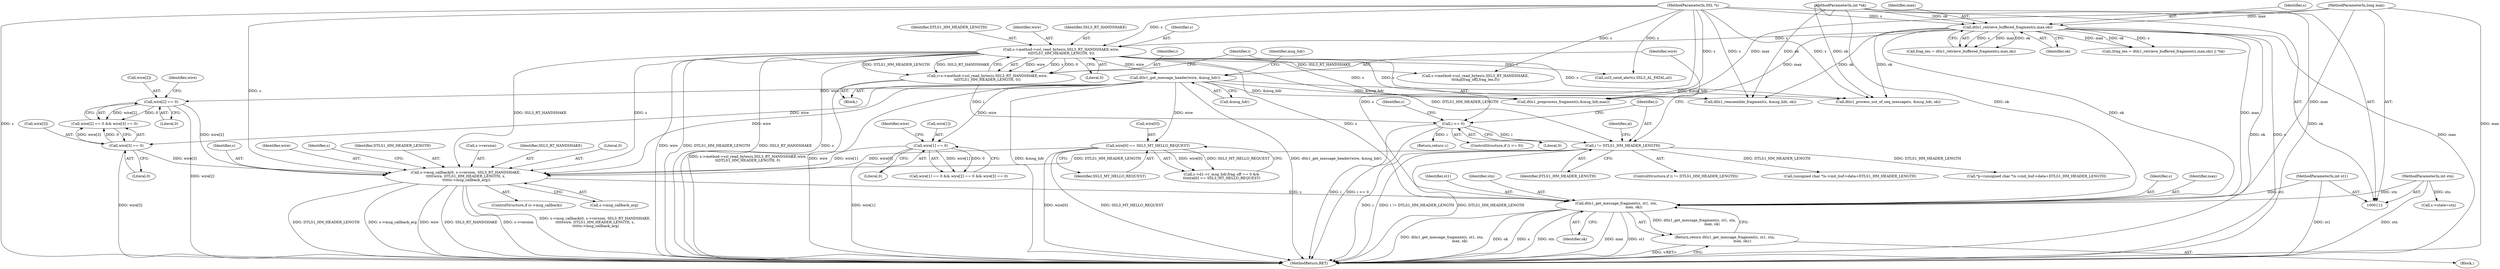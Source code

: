 digraph "0_openssl_d3152655d5319ce883c8e3ac4b99f8de4c59d846@pointer" {
"1000298" [label="(Call,dtls1_get_message_fragment(s, st1, stn,\n                               max, ok))"];
"1000141" [label="(Call,s->method->ssl_read_bytes(s,SSL3_RT_HANDSHAKE,wire,\n\t\tDTLS1_HM_HEADER_LENGTH, 0))"];
"1000130" [label="(Call,dtls1_retrieve_buffered_fragment(s,max,ok))"];
"1000113" [label="(MethodParameterIn,SSL *s)"];
"1000116" [label="(MethodParameterIn,long max)"];
"1000117" [label="(MethodParameterIn,int *ok)"];
"1000280" [label="(Call,s->msg_callback(0, s->version, SSL3_RT_HANDSHAKE, \n\t\t\t\t\twire, DTLS1_HM_HEADER_LENGTH, s, \n\t\t\t\t\ts->msg_callback_arg))"];
"1000259" [label="(Call,wire[1] == 0)"];
"1000175" [label="(Call,dtls1_get_message_header(wire, &msg_hdr))"];
"1000251" [label="(Call,wire[0] == SSL3_MT_HELLO_REQUEST)"];
"1000265" [label="(Call,wire[2] == 0)"];
"1000270" [label="(Call,wire[3] == 0)"];
"1000164" [label="(Call,i != DTLS1_HM_HEADER_LENGTH)"];
"1000148" [label="(Call,i <= 0)"];
"1000139" [label="(Call,i=s->method->ssl_read_bytes(s,SSL3_RT_HANDSHAKE,wire,\n\t\tDTLS1_HM_HEADER_LENGTH, 0))"];
"1000115" [label="(MethodParameterIn,int stn)"];
"1000114" [label="(MethodParameterIn,int st1)"];
"1000297" [label="(Return,return dtls1_get_message_fragment(s, st1, stn,\n                               max, ok);)"];
"1000300" [label="(Identifier,st1)"];
"1000301" [label="(Identifier,stn)"];
"1000346" [label="(Call,s->method->ssl_read_bytes(s,SSL3_RT_HANDSHAKE,\n\t\t\t&p[frag_off],frag_len,0))"];
"1000316" [label="(Call,dtls1_preprocess_fragment(s,&msg_hdr,max))"];
"1000281" [label="(Literal,0)"];
"1000146" [label="(Literal,0)"];
"1000260" [label="(Call,wire[1])"];
"1000177" [label="(Call,&msg_hdr)"];
"1000164" [label="(Call,i != DTLS1_HM_HEADER_LENGTH)"];
"1000139" [label="(Call,i=s->method->ssl_read_bytes(s,SSL3_RT_HANDSHAKE,wire,\n\t\tDTLS1_HM_HEADER_LENGTH, 0))"];
"1000401" [label="(Call,ssl3_send_alert(s,SSL3_AL_FATAL,al))"];
"1000276" [label="(ControlStructure,if (s->msg_callback))"];
"1000288" [label="(Identifier,s)"];
"1000176" [label="(Identifier,wire)"];
"1000299" [label="(Identifier,s)"];
"1000230" [label="(Call,dtls1_reassemble_fragment(s, &msg_hdr, ok))"];
"1000269" [label="(Literal,0)"];
"1000280" [label="(Call,s->msg_callback(0, s->version, SSL3_RT_HANDSHAKE, \n\t\t\t\t\twire, DTLS1_HM_HEADER_LENGTH, s, \n\t\t\t\t\ts->msg_callback_arg))"];
"1000183" [label="(Identifier,msg_hdr)"];
"1000169" [label="(Identifier,al)"];
"1000113" [label="(MethodParameterIn,SSL *s)"];
"1000116" [label="(MethodParameterIn,long max)"];
"1000251" [label="(Call,wire[0] == SSL3_MT_HELLO_REQUEST)"];
"1000275" [label="(Block,)"];
"1000114" [label="(MethodParameterIn,int st1)"];
"1000263" [label="(Literal,0)"];
"1000165" [label="(Identifier,i)"];
"1000274" [label="(Literal,0)"];
"1000166" [label="(Identifier,DTLS1_HM_HEADER_LENGTH)"];
"1000144" [label="(Identifier,wire)"];
"1000148" [label="(Call,i <= 0)"];
"1000322" [label="(Call,s->state=stn)"];
"1000270" [label="(Call,wire[3] == 0)"];
"1000118" [label="(Block,)"];
"1000266" [label="(Call,wire[2])"];
"1000303" [label="(Identifier,ok)"];
"1000272" [label="(Identifier,wire)"];
"1000163" [label="(ControlStructure,if (i != DTLS1_HM_HEADER_LENGTH))"];
"1000147" [label="(ControlStructure,if (i <= 0))"];
"1000128" [label="(Call,frag_len = dtls1_retrieve_buffered_fragment(s,max,ok))"];
"1000286" [label="(Identifier,wire)"];
"1000252" [label="(Call,wire[0])"];
"1000133" [label="(Identifier,ok)"];
"1000294" [label="(Identifier,s)"];
"1000154" [label="(Identifier,s)"];
"1000203" [label="(Call,dtls1_process_out_of_seq_message(s, &msg_hdr, ok))"];
"1000335" [label="(Call,(unsigned char *)s->init_buf->data+DTLS1_HM_HEADER_LENGTH)"];
"1000287" [label="(Identifier,DTLS1_HM_HEADER_LENGTH)"];
"1000271" [label="(Call,wire[3])"];
"1000131" [label="(Identifier,s)"];
"1000150" [label="(Literal,0)"];
"1000241" [label="(Call,s->d1->r_msg_hdr.frag_off == 0 &&\n\t\twire[0] == SSL3_MT_HELLO_REQUEST)"];
"1000264" [label="(Call,wire[2] == 0 && wire[3] == 0)"];
"1000267" [label="(Identifier,wire)"];
"1000115" [label="(MethodParameterIn,int stn)"];
"1000289" [label="(Call,s->msg_callback_arg)"];
"1000149" [label="(Identifier,i)"];
"1000143" [label="(Identifier,SSL3_RT_HANDSHAKE)"];
"1000302" [label="(Identifier,max)"];
"1000142" [label="(Identifier,s)"];
"1000417" [label="(MethodReturn,RET)"];
"1000265" [label="(Call,wire[2] == 0)"];
"1000130" [label="(Call,dtls1_retrieve_buffered_fragment(s,max,ok))"];
"1000282" [label="(Call,s->version)"];
"1000285" [label="(Identifier,SSL3_RT_HANDSHAKE)"];
"1000161" [label="(Return,return i;)"];
"1000132" [label="(Identifier,max)"];
"1000259" [label="(Call,wire[1] == 0)"];
"1000127" [label="(Call,(frag_len = dtls1_retrieve_buffered_fragment(s,max,ok)) || *ok)"];
"1000175" [label="(Call,dtls1_get_message_header(wire, &msg_hdr))"];
"1000141" [label="(Call,s->method->ssl_read_bytes(s,SSL3_RT_HANDSHAKE,wire,\n\t\tDTLS1_HM_HEADER_LENGTH, 0))"];
"1000297" [label="(Return,return dtls1_get_message_fragment(s, st1, stn,\n                               max, ok);)"];
"1000117" [label="(MethodParameterIn,int *ok)"];
"1000255" [label="(Identifier,SSL3_MT_HELLO_REQUEST)"];
"1000298" [label="(Call,dtls1_get_message_fragment(s, st1, stn,\n                               max, ok))"];
"1000333" [label="(Call,*p=(unsigned char *)s->init_buf->data+DTLS1_HM_HEADER_LENGTH)"];
"1000258" [label="(Call,wire[1] == 0 && wire[2] == 0 && wire[3] == 0)"];
"1000140" [label="(Identifier,i)"];
"1000145" [label="(Identifier,DTLS1_HM_HEADER_LENGTH)"];
"1000298" -> "1000297"  [label="AST: "];
"1000298" -> "1000303"  [label="CFG: "];
"1000299" -> "1000298"  [label="AST: "];
"1000300" -> "1000298"  [label="AST: "];
"1000301" -> "1000298"  [label="AST: "];
"1000302" -> "1000298"  [label="AST: "];
"1000303" -> "1000298"  [label="AST: "];
"1000297" -> "1000298"  [label="CFG: "];
"1000298" -> "1000417"  [label="DDG: dtls1_get_message_fragment(s, st1, stn,\n                               max, ok)"];
"1000298" -> "1000417"  [label="DDG: ok"];
"1000298" -> "1000417"  [label="DDG: s"];
"1000298" -> "1000417"  [label="DDG: stn"];
"1000298" -> "1000417"  [label="DDG: max"];
"1000298" -> "1000417"  [label="DDG: st1"];
"1000298" -> "1000297"  [label="DDG: dtls1_get_message_fragment(s, st1, stn,\n                               max, ok)"];
"1000141" -> "1000298"  [label="DDG: s"];
"1000280" -> "1000298"  [label="DDG: s"];
"1000113" -> "1000298"  [label="DDG: s"];
"1000130" -> "1000298"  [label="DDG: max"];
"1000130" -> "1000298"  [label="DDG: ok"];
"1000116" -> "1000298"  [label="DDG: max"];
"1000115" -> "1000298"  [label="DDG: stn"];
"1000117" -> "1000298"  [label="DDG: ok"];
"1000114" -> "1000298"  [label="DDG: st1"];
"1000141" -> "1000139"  [label="AST: "];
"1000141" -> "1000146"  [label="CFG: "];
"1000142" -> "1000141"  [label="AST: "];
"1000143" -> "1000141"  [label="AST: "];
"1000144" -> "1000141"  [label="AST: "];
"1000145" -> "1000141"  [label="AST: "];
"1000146" -> "1000141"  [label="AST: "];
"1000139" -> "1000141"  [label="CFG: "];
"1000141" -> "1000417"  [label="DDG: s"];
"1000141" -> "1000417"  [label="DDG: wire"];
"1000141" -> "1000417"  [label="DDG: DTLS1_HM_HEADER_LENGTH"];
"1000141" -> "1000417"  [label="DDG: SSL3_RT_HANDSHAKE"];
"1000141" -> "1000139"  [label="DDG: wire"];
"1000141" -> "1000139"  [label="DDG: s"];
"1000141" -> "1000139"  [label="DDG: 0"];
"1000141" -> "1000139"  [label="DDG: DTLS1_HM_HEADER_LENGTH"];
"1000141" -> "1000139"  [label="DDG: SSL3_RT_HANDSHAKE"];
"1000130" -> "1000141"  [label="DDG: s"];
"1000113" -> "1000141"  [label="DDG: s"];
"1000141" -> "1000164"  [label="DDG: DTLS1_HM_HEADER_LENGTH"];
"1000141" -> "1000175"  [label="DDG: wire"];
"1000141" -> "1000203"  [label="DDG: s"];
"1000141" -> "1000230"  [label="DDG: s"];
"1000141" -> "1000280"  [label="DDG: SSL3_RT_HANDSHAKE"];
"1000141" -> "1000280"  [label="DDG: s"];
"1000141" -> "1000316"  [label="DDG: s"];
"1000141" -> "1000346"  [label="DDG: SSL3_RT_HANDSHAKE"];
"1000141" -> "1000401"  [label="DDG: s"];
"1000130" -> "1000128"  [label="AST: "];
"1000130" -> "1000133"  [label="CFG: "];
"1000131" -> "1000130"  [label="AST: "];
"1000132" -> "1000130"  [label="AST: "];
"1000133" -> "1000130"  [label="AST: "];
"1000128" -> "1000130"  [label="CFG: "];
"1000130" -> "1000417"  [label="DDG: max"];
"1000130" -> "1000417"  [label="DDG: ok"];
"1000130" -> "1000417"  [label="DDG: s"];
"1000130" -> "1000127"  [label="DDG: s"];
"1000130" -> "1000127"  [label="DDG: max"];
"1000130" -> "1000127"  [label="DDG: ok"];
"1000130" -> "1000128"  [label="DDG: s"];
"1000130" -> "1000128"  [label="DDG: max"];
"1000130" -> "1000128"  [label="DDG: ok"];
"1000113" -> "1000130"  [label="DDG: s"];
"1000116" -> "1000130"  [label="DDG: max"];
"1000117" -> "1000130"  [label="DDG: ok"];
"1000130" -> "1000203"  [label="DDG: ok"];
"1000130" -> "1000230"  [label="DDG: ok"];
"1000130" -> "1000316"  [label="DDG: max"];
"1000113" -> "1000112"  [label="AST: "];
"1000113" -> "1000417"  [label="DDG: s"];
"1000113" -> "1000203"  [label="DDG: s"];
"1000113" -> "1000230"  [label="DDG: s"];
"1000113" -> "1000280"  [label="DDG: s"];
"1000113" -> "1000316"  [label="DDG: s"];
"1000113" -> "1000346"  [label="DDG: s"];
"1000113" -> "1000401"  [label="DDG: s"];
"1000116" -> "1000112"  [label="AST: "];
"1000116" -> "1000417"  [label="DDG: max"];
"1000116" -> "1000316"  [label="DDG: max"];
"1000117" -> "1000112"  [label="AST: "];
"1000117" -> "1000417"  [label="DDG: ok"];
"1000117" -> "1000203"  [label="DDG: ok"];
"1000117" -> "1000230"  [label="DDG: ok"];
"1000280" -> "1000276"  [label="AST: "];
"1000280" -> "1000289"  [label="CFG: "];
"1000281" -> "1000280"  [label="AST: "];
"1000282" -> "1000280"  [label="AST: "];
"1000285" -> "1000280"  [label="AST: "];
"1000286" -> "1000280"  [label="AST: "];
"1000287" -> "1000280"  [label="AST: "];
"1000288" -> "1000280"  [label="AST: "];
"1000289" -> "1000280"  [label="AST: "];
"1000294" -> "1000280"  [label="CFG: "];
"1000280" -> "1000417"  [label="DDG: wire"];
"1000280" -> "1000417"  [label="DDG: SSL3_RT_HANDSHAKE"];
"1000280" -> "1000417"  [label="DDG: s->version"];
"1000280" -> "1000417"  [label="DDG: s->msg_callback(0, s->version, SSL3_RT_HANDSHAKE, \n\t\t\t\t\twire, DTLS1_HM_HEADER_LENGTH, s, \n\t\t\t\t\ts->msg_callback_arg)"];
"1000280" -> "1000417"  [label="DDG: DTLS1_HM_HEADER_LENGTH"];
"1000280" -> "1000417"  [label="DDG: s->msg_callback_arg"];
"1000259" -> "1000280"  [label="DDG: wire[1]"];
"1000251" -> "1000280"  [label="DDG: wire[0]"];
"1000175" -> "1000280"  [label="DDG: wire"];
"1000265" -> "1000280"  [label="DDG: wire[2]"];
"1000270" -> "1000280"  [label="DDG: wire[3]"];
"1000164" -> "1000280"  [label="DDG: DTLS1_HM_HEADER_LENGTH"];
"1000259" -> "1000258"  [label="AST: "];
"1000259" -> "1000263"  [label="CFG: "];
"1000260" -> "1000259"  [label="AST: "];
"1000263" -> "1000259"  [label="AST: "];
"1000267" -> "1000259"  [label="CFG: "];
"1000258" -> "1000259"  [label="CFG: "];
"1000259" -> "1000417"  [label="DDG: wire[1]"];
"1000259" -> "1000258"  [label="DDG: wire[1]"];
"1000259" -> "1000258"  [label="DDG: 0"];
"1000175" -> "1000259"  [label="DDG: wire"];
"1000175" -> "1000118"  [label="AST: "];
"1000175" -> "1000177"  [label="CFG: "];
"1000176" -> "1000175"  [label="AST: "];
"1000177" -> "1000175"  [label="AST: "];
"1000183" -> "1000175"  [label="CFG: "];
"1000175" -> "1000417"  [label="DDG: wire"];
"1000175" -> "1000417"  [label="DDG: &msg_hdr"];
"1000175" -> "1000417"  [label="DDG: dtls1_get_message_header(wire, &msg_hdr)"];
"1000175" -> "1000203"  [label="DDG: &msg_hdr"];
"1000175" -> "1000230"  [label="DDG: &msg_hdr"];
"1000175" -> "1000251"  [label="DDG: wire"];
"1000175" -> "1000265"  [label="DDG: wire"];
"1000175" -> "1000270"  [label="DDG: wire"];
"1000175" -> "1000316"  [label="DDG: &msg_hdr"];
"1000251" -> "1000241"  [label="AST: "];
"1000251" -> "1000255"  [label="CFG: "];
"1000252" -> "1000251"  [label="AST: "];
"1000255" -> "1000251"  [label="AST: "];
"1000241" -> "1000251"  [label="CFG: "];
"1000251" -> "1000417"  [label="DDG: SSL3_MT_HELLO_REQUEST"];
"1000251" -> "1000417"  [label="DDG: wire[0]"];
"1000251" -> "1000241"  [label="DDG: wire[0]"];
"1000251" -> "1000241"  [label="DDG: SSL3_MT_HELLO_REQUEST"];
"1000265" -> "1000264"  [label="AST: "];
"1000265" -> "1000269"  [label="CFG: "];
"1000266" -> "1000265"  [label="AST: "];
"1000269" -> "1000265"  [label="AST: "];
"1000272" -> "1000265"  [label="CFG: "];
"1000264" -> "1000265"  [label="CFG: "];
"1000265" -> "1000417"  [label="DDG: wire[2]"];
"1000265" -> "1000264"  [label="DDG: wire[2]"];
"1000265" -> "1000264"  [label="DDG: 0"];
"1000270" -> "1000264"  [label="AST: "];
"1000270" -> "1000274"  [label="CFG: "];
"1000271" -> "1000270"  [label="AST: "];
"1000274" -> "1000270"  [label="AST: "];
"1000264" -> "1000270"  [label="CFG: "];
"1000270" -> "1000417"  [label="DDG: wire[3]"];
"1000270" -> "1000264"  [label="DDG: wire[3]"];
"1000270" -> "1000264"  [label="DDG: 0"];
"1000164" -> "1000163"  [label="AST: "];
"1000164" -> "1000166"  [label="CFG: "];
"1000165" -> "1000164"  [label="AST: "];
"1000166" -> "1000164"  [label="AST: "];
"1000169" -> "1000164"  [label="CFG: "];
"1000176" -> "1000164"  [label="CFG: "];
"1000164" -> "1000417"  [label="DDG: i != DTLS1_HM_HEADER_LENGTH"];
"1000164" -> "1000417"  [label="DDG: DTLS1_HM_HEADER_LENGTH"];
"1000164" -> "1000417"  [label="DDG: i"];
"1000148" -> "1000164"  [label="DDG: i"];
"1000164" -> "1000333"  [label="DDG: DTLS1_HM_HEADER_LENGTH"];
"1000164" -> "1000335"  [label="DDG: DTLS1_HM_HEADER_LENGTH"];
"1000148" -> "1000147"  [label="AST: "];
"1000148" -> "1000150"  [label="CFG: "];
"1000149" -> "1000148"  [label="AST: "];
"1000150" -> "1000148"  [label="AST: "];
"1000154" -> "1000148"  [label="CFG: "];
"1000165" -> "1000148"  [label="CFG: "];
"1000148" -> "1000417"  [label="DDG: i"];
"1000148" -> "1000417"  [label="DDG: i <= 0"];
"1000139" -> "1000148"  [label="DDG: i"];
"1000148" -> "1000161"  [label="DDG: i"];
"1000139" -> "1000118"  [label="AST: "];
"1000140" -> "1000139"  [label="AST: "];
"1000149" -> "1000139"  [label="CFG: "];
"1000139" -> "1000417"  [label="DDG: s->method->ssl_read_bytes(s,SSL3_RT_HANDSHAKE,wire,\n\t\tDTLS1_HM_HEADER_LENGTH, 0)"];
"1000115" -> "1000112"  [label="AST: "];
"1000115" -> "1000417"  [label="DDG: stn"];
"1000115" -> "1000322"  [label="DDG: stn"];
"1000114" -> "1000112"  [label="AST: "];
"1000114" -> "1000417"  [label="DDG: st1"];
"1000297" -> "1000275"  [label="AST: "];
"1000417" -> "1000297"  [label="CFG: "];
"1000297" -> "1000417"  [label="DDG: <RET>"];
}
